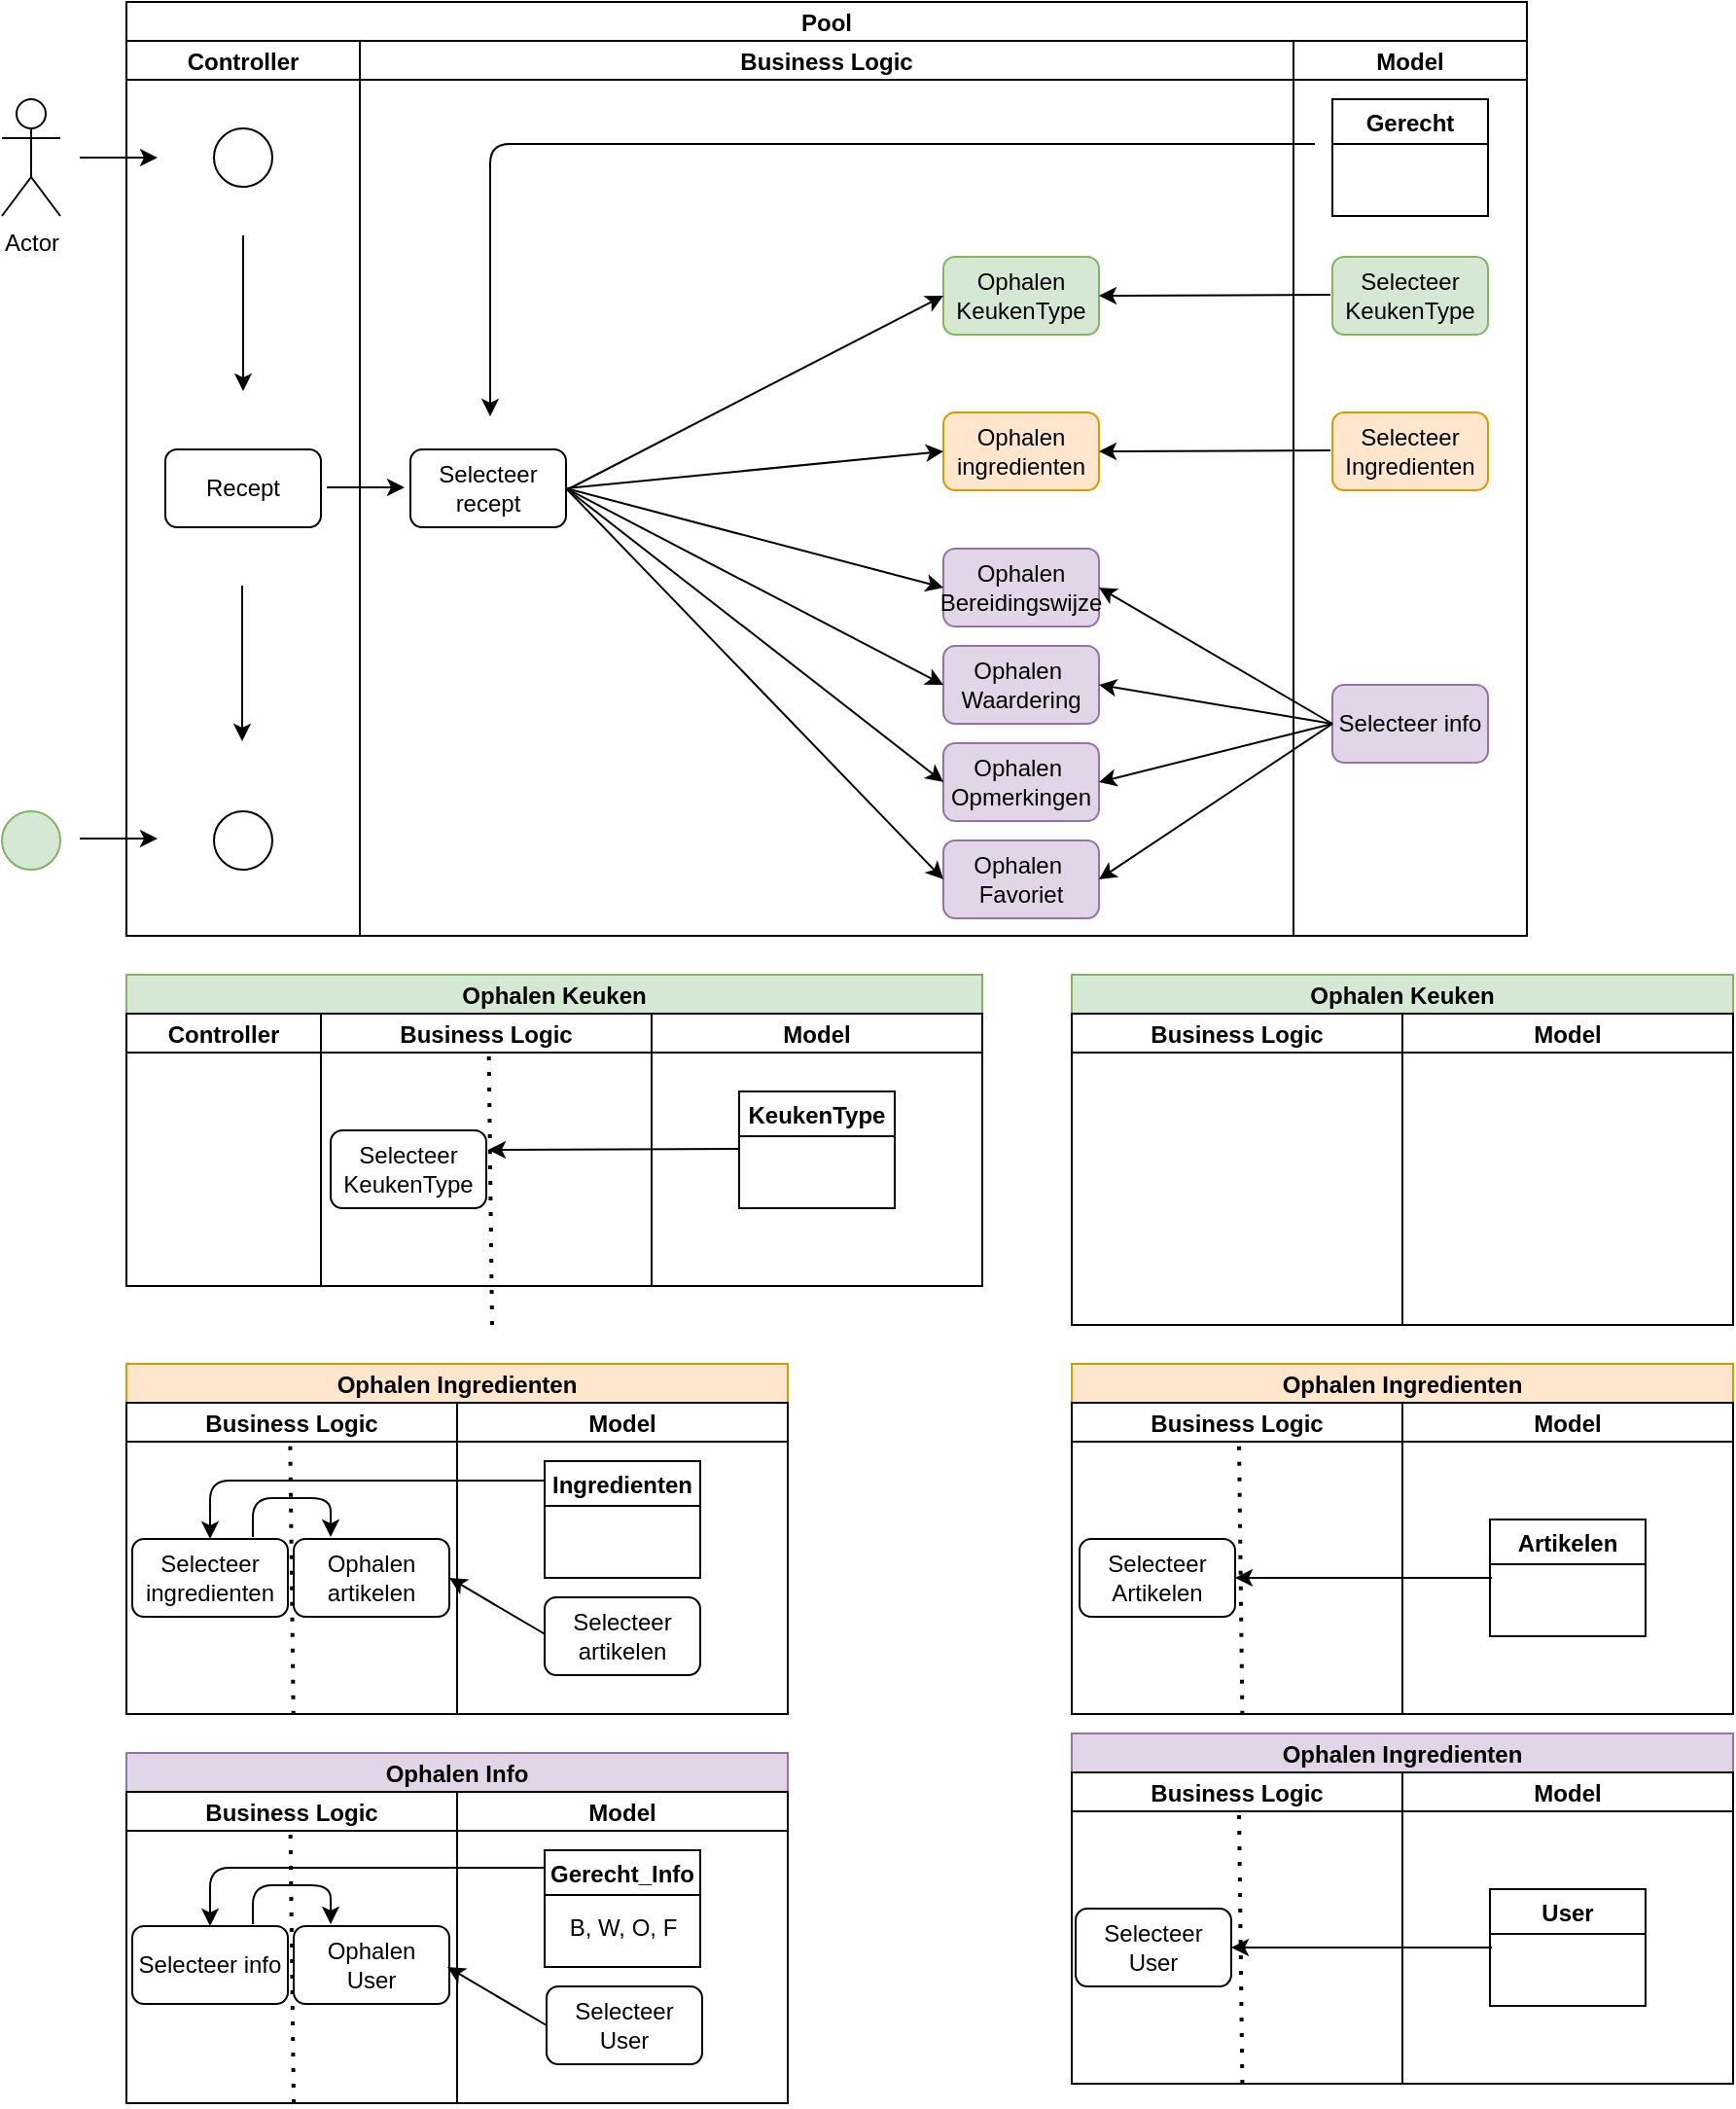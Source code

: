 <mxfile>
    <diagram id="VR1NBB56KyZQFqz4awbL" name="Page-1">
        <mxGraphModel dx="1538" dy="976" grid="1" gridSize="10" guides="1" tooltips="1" connect="1" arrows="1" fold="1" page="1" pageScale="1" pageWidth="850" pageHeight="1100" math="0" shadow="0">
            <root>
                <mxCell id="0"/>
                <mxCell id="1" parent="0"/>
                <mxCell id="2" value="Pool" style="swimlane;childLayout=stackLayout;resizeParent=1;resizeParentMax=0;startSize=20;" vertex="1" parent="1">
                    <mxGeometry x="84" y="10" width="720" height="480" as="geometry"/>
                </mxCell>
                <mxCell id="3" value="Controller" style="swimlane;startSize=20;" vertex="1" parent="2">
                    <mxGeometry y="20" width="120" height="460" as="geometry"/>
                </mxCell>
                <mxCell id="17" value="Recept" style="rounded=1;whiteSpace=wrap;html=1;" vertex="1" parent="3">
                    <mxGeometry x="20" y="210" width="80" height="40" as="geometry"/>
                </mxCell>
                <mxCell id="23" value="" style="ellipse;whiteSpace=wrap;html=1;aspect=fixed;" vertex="1" parent="3">
                    <mxGeometry x="45" y="45" width="30" height="30" as="geometry"/>
                </mxCell>
                <mxCell id="24" value="" style="ellipse;whiteSpace=wrap;html=1;aspect=fixed;" vertex="1" parent="3">
                    <mxGeometry x="45" y="396" width="30" height="30" as="geometry"/>
                </mxCell>
                <mxCell id="153" value="" style="endArrow=classic;html=1;" edge="1" parent="3">
                    <mxGeometry width="50" height="50" relative="1" as="geometry">
                        <mxPoint x="59.5" y="280" as="sourcePoint"/>
                        <mxPoint x="59.5" y="360" as="targetPoint"/>
                    </mxGeometry>
                </mxCell>
                <mxCell id="4" value="Business Logic" style="swimlane;startSize=20;" vertex="1" parent="2">
                    <mxGeometry x="120" y="20" width="480" height="460" as="geometry"/>
                </mxCell>
                <mxCell id="18" value="Selecteer&lt;br&gt;recept" style="rounded=1;whiteSpace=wrap;html=1;" vertex="1" parent="4">
                    <mxGeometry x="26" y="210" width="80" height="40" as="geometry"/>
                </mxCell>
                <mxCell id="20" value="" style="endArrow=classic;html=1;" edge="1" parent="4">
                    <mxGeometry width="50" height="50" relative="1" as="geometry">
                        <mxPoint x="-17" y="229.5" as="sourcePoint"/>
                        <mxPoint x="23" y="229.5" as="targetPoint"/>
                    </mxGeometry>
                </mxCell>
                <mxCell id="27" value="" style="edgeStyle=segmentEdgeStyle;endArrow=classic;html=1;" edge="1" parent="4">
                    <mxGeometry width="50" height="50" relative="1" as="geometry">
                        <mxPoint x="491" y="53" as="sourcePoint"/>
                        <mxPoint x="67" y="193" as="targetPoint"/>
                        <Array as="points">
                            <mxPoint x="67" y="53"/>
                            <mxPoint x="67" y="143"/>
                        </Array>
                    </mxGeometry>
                </mxCell>
                <mxCell id="28" value="Ophalen KeukenType" style="rounded=1;whiteSpace=wrap;html=1;fillColor=#d5e8d4;strokeColor=#82b366;" vertex="1" parent="4">
                    <mxGeometry x="300" y="111" width="80" height="40" as="geometry"/>
                </mxCell>
                <mxCell id="50" value="Ophalen ingredienten" style="rounded=1;whiteSpace=wrap;html=1;fillColor=#ffe6cc;strokeColor=#d79b00;" vertex="1" parent="4">
                    <mxGeometry x="300" y="191" width="80" height="40" as="geometry"/>
                </mxCell>
                <mxCell id="89" value="" style="endArrow=classic;html=1;entryX=1;entryY=0.5;entryDx=0;entryDy=0;" edge="1" parent="4" target="50">
                    <mxGeometry width="50" height="50" relative="1" as="geometry">
                        <mxPoint x="499" y="210.5" as="sourcePoint"/>
                        <mxPoint x="386" y="211" as="targetPoint"/>
                    </mxGeometry>
                </mxCell>
                <mxCell id="94" value="Ophalen Bereidingswijze" style="rounded=1;whiteSpace=wrap;html=1;fillColor=#e1d5e7;strokeColor=#9673a6;" vertex="1" parent="4">
                    <mxGeometry x="300" y="261" width="80" height="40" as="geometry"/>
                </mxCell>
                <mxCell id="95" value="Ophalen&amp;nbsp; Waardering" style="rounded=1;whiteSpace=wrap;html=1;fillColor=#e1d5e7;strokeColor=#9673a6;" vertex="1" parent="4">
                    <mxGeometry x="300" y="311" width="80" height="40" as="geometry"/>
                </mxCell>
                <mxCell id="96" value="Ophalen&amp;nbsp; Opmerkingen" style="rounded=1;whiteSpace=wrap;html=1;fillColor=#e1d5e7;strokeColor=#9673a6;" vertex="1" parent="4">
                    <mxGeometry x="300" y="361" width="80" height="40" as="geometry"/>
                </mxCell>
                <mxCell id="97" value="Ophalen&amp;nbsp; Favoriet" style="rounded=1;whiteSpace=wrap;html=1;fillColor=#e1d5e7;strokeColor=#9673a6;" vertex="1" parent="4">
                    <mxGeometry x="300" y="411" width="80" height="40" as="geometry"/>
                </mxCell>
                <mxCell id="157" value="" style="endArrow=classic;html=1;entryX=1;entryY=0.5;entryDx=0;entryDy=0;" edge="1" parent="4">
                    <mxGeometry width="50" height="50" relative="1" as="geometry">
                        <mxPoint x="499" y="130.5" as="sourcePoint"/>
                        <mxPoint x="380" y="131" as="targetPoint"/>
                    </mxGeometry>
                </mxCell>
                <mxCell id="158" value="" style="endArrow=classic;html=1;entryX=0;entryY=0.5;entryDx=0;entryDy=0;" edge="1" parent="4" target="28">
                    <mxGeometry width="50" height="50" relative="1" as="geometry">
                        <mxPoint x="106" y="231" as="sourcePoint"/>
                        <mxPoint x="156" y="181" as="targetPoint"/>
                    </mxGeometry>
                </mxCell>
                <mxCell id="159" value="" style="endArrow=classic;html=1;entryX=0;entryY=0.5;entryDx=0;entryDy=0;" edge="1" parent="4" target="50">
                    <mxGeometry width="50" height="50" relative="1" as="geometry">
                        <mxPoint x="106" y="230" as="sourcePoint"/>
                        <mxPoint x="290" y="201" as="targetPoint"/>
                    </mxGeometry>
                </mxCell>
                <mxCell id="160" value="" style="endArrow=classic;html=1;entryX=0;entryY=0.5;entryDx=0;entryDy=0;exitX=1;exitY=0.5;exitDx=0;exitDy=0;" edge="1" parent="4" source="18" target="94">
                    <mxGeometry width="50" height="50" relative="1" as="geometry">
                        <mxPoint x="106" y="269" as="sourcePoint"/>
                        <mxPoint x="300" y="250" as="targetPoint"/>
                    </mxGeometry>
                </mxCell>
                <mxCell id="162" value="" style="endArrow=classic;html=1;entryX=0;entryY=0.5;entryDx=0;entryDy=0;exitX=1;exitY=0.5;exitDx=0;exitDy=0;" edge="1" parent="4" source="18" target="96">
                    <mxGeometry width="50" height="50" relative="1" as="geometry">
                        <mxPoint x="86" y="261" as="sourcePoint"/>
                        <mxPoint x="280" y="362" as="targetPoint"/>
                    </mxGeometry>
                </mxCell>
                <mxCell id="163" value="" style="endArrow=classic;html=1;exitX=1;exitY=0.5;exitDx=0;exitDy=0;" edge="1" parent="4" source="18">
                    <mxGeometry width="50" height="50" relative="1" as="geometry">
                        <mxPoint x="106" y="280" as="sourcePoint"/>
                        <mxPoint x="300" y="431" as="targetPoint"/>
                    </mxGeometry>
                </mxCell>
                <mxCell id="5" value="Model" style="swimlane;startSize=20;" vertex="1" parent="2">
                    <mxGeometry x="600" y="20" width="120" height="460" as="geometry"/>
                </mxCell>
                <mxCell id="22" value="Gerecht" style="swimlane;" vertex="1" parent="5">
                    <mxGeometry x="20" y="30" width="80" height="60" as="geometry"/>
                </mxCell>
                <mxCell id="36" value="Selecteer KeukenType" style="rounded=1;whiteSpace=wrap;html=1;fillColor=#d5e8d4;strokeColor=#82b366;" vertex="1" parent="5">
                    <mxGeometry x="20" y="111" width="80" height="40" as="geometry"/>
                </mxCell>
                <mxCell id="88" value="Selecteer Ingredienten" style="rounded=1;whiteSpace=wrap;html=1;fillColor=#ffe6cc;strokeColor=#d79b00;" vertex="1" parent="5">
                    <mxGeometry x="20" y="191" width="80" height="40" as="geometry"/>
                </mxCell>
                <mxCell id="132" value="Selecteer info" style="rounded=1;whiteSpace=wrap;html=1;fillColor=#e1d5e7;strokeColor=#9673a6;" vertex="1" parent="5">
                    <mxGeometry x="20" y="331" width="80" height="40" as="geometry"/>
                </mxCell>
                <mxCell id="148" value="" style="endArrow=classic;html=1;entryX=1;entryY=0.5;entryDx=0;entryDy=0;" edge="1" parent="2">
                    <mxGeometry width="50" height="50" relative="1" as="geometry">
                        <mxPoint x="620" y="371" as="sourcePoint"/>
                        <mxPoint x="500" y="301" as="targetPoint"/>
                    </mxGeometry>
                </mxCell>
                <mxCell id="7" value="Ophalen Keuken" style="swimlane;childLayout=stackLayout;resizeParent=1;resizeParentMax=0;startSize=20;fillColor=#d5e8d4;strokeColor=#82b366;" vertex="1" parent="1">
                    <mxGeometry x="570" y="510" width="340" height="180" as="geometry"/>
                </mxCell>
                <mxCell id="9" value="Business Logic" style="swimlane;startSize=20;" vertex="1" parent="7">
                    <mxGeometry y="20" width="170" height="160" as="geometry"/>
                </mxCell>
                <mxCell id="10" value="Model" style="swimlane;startSize=20;" vertex="1" parent="7">
                    <mxGeometry x="170" y="20" width="170" height="160" as="geometry"/>
                </mxCell>
                <mxCell id="15" value="Actor" style="shape=umlActor;verticalLabelPosition=bottom;verticalAlign=top;html=1;outlineConnect=0;" vertex="1" parent="1">
                    <mxGeometry x="20" y="60" width="30" height="60" as="geometry"/>
                </mxCell>
                <mxCell id="16" value="" style="endArrow=classic;html=1;" edge="1" parent="1">
                    <mxGeometry width="50" height="50" relative="1" as="geometry">
                        <mxPoint x="60" y="90" as="sourcePoint"/>
                        <mxPoint x="100" y="90" as="targetPoint"/>
                    </mxGeometry>
                </mxCell>
                <mxCell id="38" value="Ophalen Ingredienten" style="swimlane;childLayout=stackLayout;resizeParent=1;resizeParentMax=0;startSize=20;fillColor=#ffe6cc;strokeColor=#d79b00;" vertex="1" parent="1">
                    <mxGeometry x="570" y="710" width="340" height="180" as="geometry"/>
                </mxCell>
                <mxCell id="39" value="Business Logic" style="swimlane;startSize=20;" vertex="1" parent="38">
                    <mxGeometry y="20" width="170" height="160" as="geometry"/>
                </mxCell>
                <mxCell id="55" value="Selecteer Artikelen" style="rounded=1;whiteSpace=wrap;html=1;" vertex="1" parent="39">
                    <mxGeometry x="4" y="70" width="80" height="40" as="geometry"/>
                </mxCell>
                <mxCell id="68" value="" style="endArrow=classic;html=1;entryX=1;entryY=0.5;entryDx=0;entryDy=0;" edge="1" parent="39" target="55">
                    <mxGeometry width="50" height="50" relative="1" as="geometry">
                        <mxPoint x="216" y="90" as="sourcePoint"/>
                        <mxPoint x="125" y="89.5" as="targetPoint"/>
                    </mxGeometry>
                </mxCell>
                <mxCell id="168" value="" style="endArrow=none;dashed=1;html=1;dashPattern=1 3;strokeWidth=2;entryX=0.49;entryY=0.12;entryDx=0;entryDy=0;entryPerimeter=0;exitX=0.5;exitY=1;exitDx=0;exitDy=0;" edge="1" parent="39">
                    <mxGeometry width="50" height="50" relative="1" as="geometry">
                        <mxPoint x="87.7" y="160.4" as="sourcePoint"/>
                        <mxPoint x="86.0" y="19.6" as="targetPoint"/>
                    </mxGeometry>
                </mxCell>
                <mxCell id="41" value="Model" style="swimlane;startSize=20;" vertex="1" parent="38">
                    <mxGeometry x="170" y="20" width="170" height="160" as="geometry"/>
                </mxCell>
                <mxCell id="69" value="Artikelen" style="swimlane;" vertex="1" parent="41">
                    <mxGeometry x="45" y="60" width="80" height="60" as="geometry"/>
                </mxCell>
                <mxCell id="61" value="Ophalen Ingredienten" style="swimlane;childLayout=stackLayout;resizeParent=1;resizeParentMax=0;startSize=20;fillColor=#ffe6cc;strokeColor=#d79b00;" vertex="1" parent="1">
                    <mxGeometry x="84" y="710" width="340" height="180" as="geometry"/>
                </mxCell>
                <mxCell id="62" value="Business Logic" style="swimlane;startSize=20;" vertex="1" parent="61">
                    <mxGeometry y="20" width="170" height="160" as="geometry"/>
                </mxCell>
                <mxCell id="63" value="Selecteer ingredienten" style="rounded=1;whiteSpace=wrap;html=1;" vertex="1" parent="62">
                    <mxGeometry x="3" y="70" width="80" height="40" as="geometry"/>
                </mxCell>
                <mxCell id="65" value="" style="endArrow=classic;html=1;" edge="1" parent="62">
                    <mxGeometry width="50" height="50" relative="1" as="geometry">
                        <mxPoint x="65" y="69" as="sourcePoint"/>
                        <mxPoint x="105" y="69" as="targetPoint"/>
                        <Array as="points">
                            <mxPoint x="65" y="49"/>
                            <mxPoint x="105" y="49"/>
                        </Array>
                    </mxGeometry>
                </mxCell>
                <mxCell id="64" value="Ophalen artikelen" style="rounded=1;whiteSpace=wrap;html=1;" vertex="1" parent="62">
                    <mxGeometry x="86" y="70" width="80" height="40" as="geometry"/>
                </mxCell>
                <mxCell id="91" value="" style="edgeStyle=segmentEdgeStyle;endArrow=classic;html=1;" edge="1" parent="62" target="63">
                    <mxGeometry width="50" height="50" relative="1" as="geometry">
                        <mxPoint x="216" y="40" as="sourcePoint"/>
                        <mxPoint x="166" y="90" as="targetPoint"/>
                    </mxGeometry>
                </mxCell>
                <mxCell id="93" value="" style="endArrow=classic;html=1;" edge="1" parent="62">
                    <mxGeometry width="50" height="50" relative="1" as="geometry">
                        <mxPoint x="217" y="120" as="sourcePoint"/>
                        <mxPoint x="166" y="90" as="targetPoint"/>
                    </mxGeometry>
                </mxCell>
                <mxCell id="167" value="" style="endArrow=none;dashed=1;html=1;dashPattern=1 3;strokeWidth=2;entryX=0.49;entryY=0.12;entryDx=0;entryDy=0;entryPerimeter=0;exitX=0.5;exitY=1;exitDx=0;exitDy=0;" edge="1" parent="62">
                    <mxGeometry width="50" height="50" relative="1" as="geometry">
                        <mxPoint x="85.85" y="160.4" as="sourcePoint"/>
                        <mxPoint x="84.15" y="19.6" as="targetPoint"/>
                    </mxGeometry>
                </mxCell>
                <mxCell id="66" value="Model" style="swimlane;startSize=20;" vertex="1" parent="61">
                    <mxGeometry x="170" y="20" width="170" height="160" as="geometry"/>
                </mxCell>
                <mxCell id="83" value="Ingredienten" style="swimlane;startSize=23;" vertex="1" parent="66">
                    <mxGeometry x="45" y="30" width="80" height="60" as="geometry"/>
                </mxCell>
                <mxCell id="92" value="Selecteer artikelen" style="rounded=1;whiteSpace=wrap;html=1;" vertex="1" parent="66">
                    <mxGeometry x="45" y="100" width="80" height="40" as="geometry"/>
                </mxCell>
                <mxCell id="109" value="Ophalen Info" style="swimlane;childLayout=stackLayout;resizeParent=1;resizeParentMax=0;startSize=20;fillColor=#e1d5e7;strokeColor=#9673a6;" vertex="1" parent="1">
                    <mxGeometry x="84" y="910" width="340" height="180" as="geometry"/>
                </mxCell>
                <mxCell id="110" value="Business Logic" style="swimlane;startSize=20;" vertex="1" parent="109">
                    <mxGeometry y="20" width="170" height="160" as="geometry"/>
                </mxCell>
                <mxCell id="126" value="Selecteer info" style="rounded=1;whiteSpace=wrap;html=1;" vertex="1" parent="110">
                    <mxGeometry x="3" y="69" width="80" height="40" as="geometry"/>
                </mxCell>
                <mxCell id="127" value="" style="endArrow=classic;html=1;" edge="1" parent="110">
                    <mxGeometry width="50" height="50" relative="1" as="geometry">
                        <mxPoint x="65" y="68" as="sourcePoint"/>
                        <mxPoint x="105" y="68" as="targetPoint"/>
                        <Array as="points">
                            <mxPoint x="65" y="48"/>
                            <mxPoint x="105" y="48"/>
                        </Array>
                    </mxGeometry>
                </mxCell>
                <mxCell id="128" value="Ophalen&lt;br&gt;User" style="rounded=1;whiteSpace=wrap;html=1;" vertex="1" parent="110">
                    <mxGeometry x="86" y="69" width="80" height="40" as="geometry"/>
                </mxCell>
                <mxCell id="129" value="" style="edgeStyle=segmentEdgeStyle;endArrow=classic;html=1;" edge="1" parent="110" target="126">
                    <mxGeometry width="50" height="50" relative="1" as="geometry">
                        <mxPoint x="216" y="39" as="sourcePoint"/>
                        <mxPoint x="82" y="-641" as="targetPoint"/>
                    </mxGeometry>
                </mxCell>
                <mxCell id="169" value="" style="endArrow=none;dashed=1;html=1;dashPattern=1 3;strokeWidth=2;entryX=0.49;entryY=0.12;entryDx=0;entryDy=0;entryPerimeter=0;exitX=0.5;exitY=1;exitDx=0;exitDy=0;" edge="1" parent="110">
                    <mxGeometry width="50" height="50" relative="1" as="geometry">
                        <mxPoint x="86.0" y="160" as="sourcePoint"/>
                        <mxPoint x="84.3" y="19.2" as="targetPoint"/>
                    </mxGeometry>
                </mxCell>
                <mxCell id="112" value="Model" style="swimlane;startSize=20;" vertex="1" parent="109">
                    <mxGeometry x="170" y="20" width="170" height="160" as="geometry"/>
                </mxCell>
                <mxCell id="123" value="Gerecht_Info" style="swimlane;startSize=23;" vertex="1" parent="112">
                    <mxGeometry x="45" y="30" width="80" height="60" as="geometry"/>
                </mxCell>
                <mxCell id="164" value="B, W, O, F" style="text;html=1;align=center;verticalAlign=middle;resizable=0;points=[];autosize=1;strokeColor=none;fillColor=none;" vertex="1" parent="123">
                    <mxGeometry x="5" y="30" width="70" height="20" as="geometry"/>
                </mxCell>
                <mxCell id="130" value="Selecteer&lt;br&gt;User" style="rounded=1;whiteSpace=wrap;html=1;" vertex="1" parent="112">
                    <mxGeometry x="46" y="100" width="80" height="40" as="geometry"/>
                </mxCell>
                <mxCell id="154" value="" style="endArrow=classic;html=1;" edge="1" parent="112">
                    <mxGeometry width="50" height="50" relative="1" as="geometry">
                        <mxPoint x="46" y="120" as="sourcePoint"/>
                        <mxPoint x="-5" y="90" as="targetPoint"/>
                    </mxGeometry>
                </mxCell>
                <mxCell id="142" value="Ophalen Ingredienten" style="swimlane;childLayout=stackLayout;resizeParent=1;resizeParentMax=0;startSize=20;fillColor=#e1d5e7;strokeColor=#9673a6;" vertex="1" parent="1">
                    <mxGeometry x="570" y="900" width="340" height="180" as="geometry"/>
                </mxCell>
                <mxCell id="143" value="Business Logic" style="swimlane;startSize=20;" vertex="1" parent="142">
                    <mxGeometry y="20" width="170" height="160" as="geometry"/>
                </mxCell>
                <mxCell id="144" value="Selecteer User" style="rounded=1;whiteSpace=wrap;html=1;" vertex="1" parent="143">
                    <mxGeometry x="2" y="70" width="80" height="40" as="geometry"/>
                </mxCell>
                <mxCell id="145" value="" style="endArrow=classic;html=1;entryX=1;entryY=0.5;entryDx=0;entryDy=0;" edge="1" parent="143" target="144">
                    <mxGeometry width="50" height="50" relative="1" as="geometry">
                        <mxPoint x="216" y="90" as="sourcePoint"/>
                        <mxPoint x="125" y="89.5" as="targetPoint"/>
                    </mxGeometry>
                </mxCell>
                <mxCell id="170" value="" style="endArrow=none;dashed=1;html=1;dashPattern=1 3;strokeWidth=2;entryX=0.49;entryY=0.12;entryDx=0;entryDy=0;entryPerimeter=0;exitX=0.5;exitY=1;exitDx=0;exitDy=0;" edge="1" parent="143">
                    <mxGeometry width="50" height="50" relative="1" as="geometry">
                        <mxPoint x="87.7" y="160" as="sourcePoint"/>
                        <mxPoint x="86" y="19.2" as="targetPoint"/>
                    </mxGeometry>
                </mxCell>
                <mxCell id="146" value="Model" style="swimlane;startSize=20;" vertex="1" parent="142">
                    <mxGeometry x="170" y="20" width="170" height="160" as="geometry"/>
                </mxCell>
                <mxCell id="147" value="User" style="swimlane;" vertex="1" parent="146">
                    <mxGeometry x="45" y="60" width="80" height="60" as="geometry"/>
                </mxCell>
                <mxCell id="149" value="" style="endArrow=classic;html=1;entryX=1;entryY=0.5;entryDx=0;entryDy=0;" edge="1" parent="1">
                    <mxGeometry width="50" height="50" relative="1" as="geometry">
                        <mxPoint x="704" y="381" as="sourcePoint"/>
                        <mxPoint x="584" y="361" as="targetPoint"/>
                    </mxGeometry>
                </mxCell>
                <mxCell id="150" value="" style="endArrow=classic;html=1;entryX=1;entryY=0.5;entryDx=0;entryDy=0;" edge="1" parent="1">
                    <mxGeometry width="50" height="50" relative="1" as="geometry">
                        <mxPoint x="704" y="381" as="sourcePoint"/>
                        <mxPoint x="584" y="411" as="targetPoint"/>
                    </mxGeometry>
                </mxCell>
                <mxCell id="151" value="" style="endArrow=classic;html=1;entryX=1;entryY=0.5;entryDx=0;entryDy=0;" edge="1" parent="1">
                    <mxGeometry width="50" height="50" relative="1" as="geometry">
                        <mxPoint x="704" y="381" as="sourcePoint"/>
                        <mxPoint x="584" y="461" as="targetPoint"/>
                    </mxGeometry>
                </mxCell>
                <mxCell id="152" value="" style="endArrow=classic;html=1;" edge="1" parent="1">
                    <mxGeometry width="50" height="50" relative="1" as="geometry">
                        <mxPoint x="144" y="130" as="sourcePoint"/>
                        <mxPoint x="144" y="210" as="targetPoint"/>
                    </mxGeometry>
                </mxCell>
                <mxCell id="161" value="" style="endArrow=classic;html=1;entryX=0;entryY=0.5;entryDx=0;entryDy=0;" edge="1" parent="1" target="95">
                    <mxGeometry width="50" height="50" relative="1" as="geometry">
                        <mxPoint x="310" y="260" as="sourcePoint"/>
                        <mxPoint x="514" y="321" as="targetPoint"/>
                    </mxGeometry>
                </mxCell>
                <mxCell id="171" value="" style="endArrow=classic;html=1;" edge="1" parent="1">
                    <mxGeometry width="50" height="50" relative="1" as="geometry">
                        <mxPoint x="60" y="440" as="sourcePoint"/>
                        <mxPoint x="100" y="440" as="targetPoint"/>
                    </mxGeometry>
                </mxCell>
                <mxCell id="172" value="" style="ellipse;whiteSpace=wrap;html=1;aspect=fixed;fillColor=#d5e8d4;strokeColor=#82b366;" vertex="1" parent="1">
                    <mxGeometry x="20" y="426" width="30" height="30" as="geometry"/>
                </mxCell>
                <mxCell id="175" value="Ophalen Keuken" style="swimlane;childLayout=stackLayout;resizeParent=1;resizeParentMax=0;startSize=20;fillColor=#d5e8d4;strokeColor=#82b366;" vertex="1" parent="1">
                    <mxGeometry x="84" y="510" width="440" height="160" as="geometry"/>
                </mxCell>
                <mxCell id="176" value="Controller" style="swimlane;startSize=20;" vertex="1" parent="175">
                    <mxGeometry y="20" width="100" height="140" as="geometry"/>
                </mxCell>
                <mxCell id="177" value="Business Logic" style="swimlane;startSize=20;" vertex="1" parent="175">
                    <mxGeometry x="100" y="20" width="170" height="140" as="geometry"/>
                </mxCell>
                <mxCell id="37" value="Selecteer KeukenType" style="rounded=1;whiteSpace=wrap;html=1;" vertex="1" parent="177">
                    <mxGeometry x="5" y="60" width="80" height="40" as="geometry"/>
                </mxCell>
                <mxCell id="166" value="" style="endArrow=none;dashed=1;html=1;dashPattern=1 3;strokeWidth=2;entryX=0.49;entryY=0.12;entryDx=0;entryDy=0;entryPerimeter=0;exitX=0.5;exitY=1;exitDx=0;exitDy=0;" edge="1" parent="177">
                    <mxGeometry width="50" height="50" relative="1" as="geometry">
                        <mxPoint x="88" y="160" as="sourcePoint"/>
                        <mxPoint x="86.3" y="19.2" as="targetPoint"/>
                    </mxGeometry>
                </mxCell>
                <mxCell id="178" value="Model" style="swimlane;startSize=20;" vertex="1" parent="175">
                    <mxGeometry x="270" y="20" width="170" height="140" as="geometry"/>
                </mxCell>
                <mxCell id="51" value="KeukenType" style="swimlane;" vertex="1" parent="178">
                    <mxGeometry x="45" y="40" width="80" height="60" as="geometry"/>
                </mxCell>
                <mxCell id="156" value="" style="edgeStyle=none;html=1;" edge="1" parent="178">
                    <mxGeometry relative="1" as="geometry">
                        <mxPoint x="45" y="69.5" as="sourcePoint"/>
                        <mxPoint x="-84" y="70" as="targetPoint"/>
                    </mxGeometry>
                </mxCell>
            </root>
        </mxGraphModel>
    </diagram>
</mxfile>